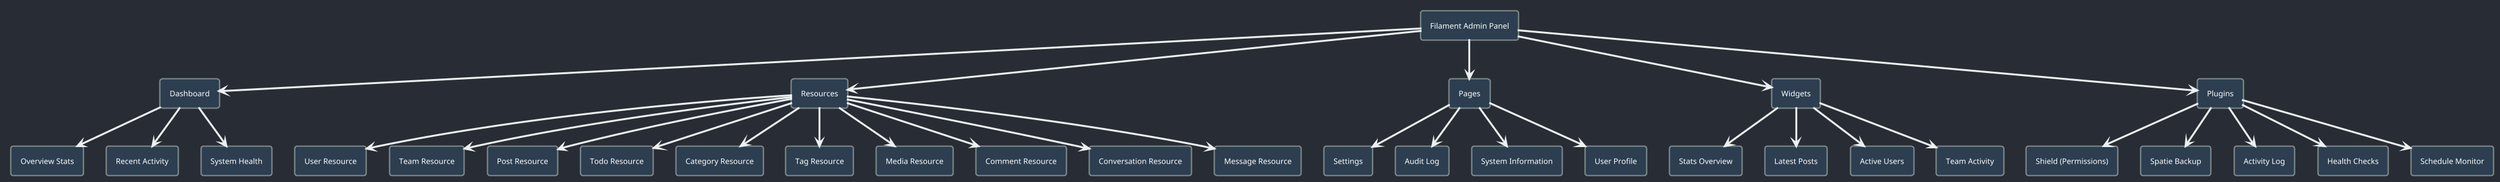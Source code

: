 @startuml Filament Admin Panel (Dark Mode)

' Dark mode theme
!theme cyborg
skinparam backgroundColor #282c34
skinparam ArrowColor #ecf0f1
skinparam shadowing false
skinparam DefaultFontColor #FFFFFF

' Define styles
skinparam rectangle {
    BackgroundColor #2c3e50
    BorderColor #7f8c8d
    FontColor #FFFFFF
}

' Main components
rectangle "Filament Admin Panel" as A

' Main categories
rectangle "Dashboard" as B
rectangle "Resources" as C
rectangle "Pages" as D
rectangle "Widgets" as E
rectangle "Plugins" as F

' Dashboard components
rectangle "Overview Stats" as B1
rectangle "Recent Activity" as B2
rectangle "System Health" as B3

' Resources
rectangle "User Resource" as C1
rectangle "Team Resource" as C2
rectangle "Post Resource" as C3
rectangle "Todo Resource" as C4
rectangle "Category Resource" as C5
rectangle "Tag Resource" as C6
rectangle "Media Resource" as C7
rectangle "Comment Resource" as C8
rectangle "Conversation Resource" as C9
rectangle "Message Resource" as C10

' Pages
rectangle "Settings" as D1
rectangle "Audit Log" as D2
rectangle "System Information" as D3
rectangle "User Profile" as D4

' Widgets
rectangle "Stats Overview" as E1
rectangle "Latest Posts" as E2
rectangle "Active Users" as E3
rectangle "Team Activity" as E4

' Plugins
rectangle "Shield (Permissions)" as F1
rectangle "Spatie Backup" as F2
rectangle "Activity Log" as F3
rectangle "Health Checks" as F4
rectangle "Schedule Monitor" as F5

' Connections
A --> B
A --> C
A --> D
A --> E
A --> F

B --> B1
B --> B2
B --> B3

C --> C1
C --> C2
C --> C3
C --> C4
C --> C5
C --> C6
C --> C7
C --> C8
C --> C9
C --> C10

D --> D1
D --> D2
D --> D3
D --> D4

E --> E1
E --> E2
E --> E3
E --> E4

F --> F1
F --> F2
F --> F3
F --> F4
F --> F5

@enduml
